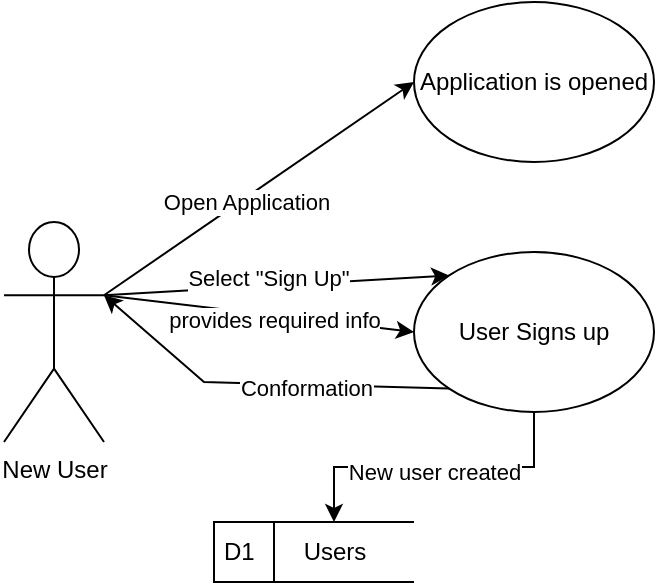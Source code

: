 <mxfile version="22.1.3" type="device">
  <diagram name="Page-1" id="j9-VOFZOFxkPh4TiHVFl">
    <mxGraphModel dx="1131" dy="985" grid="1" gridSize="10" guides="1" tooltips="1" connect="1" arrows="1" fold="1" page="1" pageScale="1" pageWidth="850" pageHeight="1100" math="0" shadow="0">
      <root>
        <mxCell id="0" />
        <mxCell id="1" parent="0" />
        <mxCell id="Z3RAVkEcWyjuXDu8gjnI-8" style="rounded=0;orthogonalLoop=1;jettySize=auto;html=1;exitX=1;exitY=0.333;exitDx=0;exitDy=0;exitPerimeter=0;entryX=0;entryY=0.5;entryDx=0;entryDy=0;" edge="1" parent="1" source="Z3RAVkEcWyjuXDu8gjnI-1" target="Z3RAVkEcWyjuXDu8gjnI-6">
          <mxGeometry relative="1" as="geometry" />
        </mxCell>
        <mxCell id="Z3RAVkEcWyjuXDu8gjnI-9" value="Open Application" style="edgeLabel;html=1;align=center;verticalAlign=middle;resizable=0;points=[];" vertex="1" connectable="0" parent="Z3RAVkEcWyjuXDu8gjnI-8">
          <mxGeometry x="0.003" y="6" relative="1" as="geometry">
            <mxPoint x="-4" y="12" as="offset" />
          </mxGeometry>
        </mxCell>
        <mxCell id="Z3RAVkEcWyjuXDu8gjnI-11" style="rounded=0;orthogonalLoop=1;jettySize=auto;html=1;exitX=1;exitY=0.333;exitDx=0;exitDy=0;exitPerimeter=0;entryX=0;entryY=0;entryDx=0;entryDy=0;" edge="1" parent="1" source="Z3RAVkEcWyjuXDu8gjnI-1" target="Z3RAVkEcWyjuXDu8gjnI-10">
          <mxGeometry relative="1" as="geometry" />
        </mxCell>
        <mxCell id="Z3RAVkEcWyjuXDu8gjnI-12" value="Select &quot;Sign Up&quot;" style="edgeLabel;html=1;align=center;verticalAlign=middle;resizable=0;points=[];" vertex="1" connectable="0" parent="Z3RAVkEcWyjuXDu8gjnI-11">
          <mxGeometry x="-0.048" y="4" relative="1" as="geometry">
            <mxPoint as="offset" />
          </mxGeometry>
        </mxCell>
        <mxCell id="Z3RAVkEcWyjuXDu8gjnI-13" style="rounded=0;orthogonalLoop=1;jettySize=auto;html=1;exitX=1;exitY=0.333;exitDx=0;exitDy=0;exitPerimeter=0;entryX=0;entryY=0.5;entryDx=0;entryDy=0;" edge="1" parent="1" source="Z3RAVkEcWyjuXDu8gjnI-1" target="Z3RAVkEcWyjuXDu8gjnI-10">
          <mxGeometry relative="1" as="geometry" />
        </mxCell>
        <mxCell id="Z3RAVkEcWyjuXDu8gjnI-14" value="provides required info" style="edgeLabel;html=1;align=center;verticalAlign=middle;resizable=0;points=[];" vertex="1" connectable="0" parent="Z3RAVkEcWyjuXDu8gjnI-13">
          <mxGeometry x="0.098" y="-2" relative="1" as="geometry">
            <mxPoint as="offset" />
          </mxGeometry>
        </mxCell>
        <mxCell id="Z3RAVkEcWyjuXDu8gjnI-1" value="New User" style="shape=umlActor;verticalLabelPosition=bottom;verticalAlign=top;html=1;outlineConnect=0;movable=1;resizable=1;rotatable=1;deletable=1;editable=1;locked=0;connectable=1;" vertex="1" parent="1">
          <mxGeometry x="263" y="370" width="50" height="110" as="geometry" />
        </mxCell>
        <mxCell id="Z3RAVkEcWyjuXDu8gjnI-6" value="Application is opened" style="ellipse;whiteSpace=wrap;html=1;" vertex="1" parent="1">
          <mxGeometry x="468" y="260" width="120" height="80" as="geometry" />
        </mxCell>
        <mxCell id="Z3RAVkEcWyjuXDu8gjnI-20" style="edgeStyle=orthogonalEdgeStyle;rounded=0;orthogonalLoop=1;jettySize=auto;html=1;exitX=0.5;exitY=1;exitDx=0;exitDy=0;" edge="1" parent="1" source="Z3RAVkEcWyjuXDu8gjnI-10" target="Z3RAVkEcWyjuXDu8gjnI-19">
          <mxGeometry relative="1" as="geometry" />
        </mxCell>
        <mxCell id="Z3RAVkEcWyjuXDu8gjnI-21" value="New user created" style="edgeLabel;html=1;align=center;verticalAlign=middle;resizable=0;points=[];" vertex="1" connectable="0" parent="Z3RAVkEcWyjuXDu8gjnI-20">
          <mxGeometry x="0.004" y="2" relative="1" as="geometry">
            <mxPoint as="offset" />
          </mxGeometry>
        </mxCell>
        <mxCell id="Z3RAVkEcWyjuXDu8gjnI-10" value="User Signs up" style="ellipse;whiteSpace=wrap;html=1;" vertex="1" parent="1">
          <mxGeometry x="468" y="385" width="120" height="80" as="geometry" />
        </mxCell>
        <mxCell id="Z3RAVkEcWyjuXDu8gjnI-16" style="rounded=0;orthogonalLoop=1;jettySize=auto;html=1;exitX=0;exitY=1;exitDx=0;exitDy=0;entryX=1;entryY=0.333;entryDx=0;entryDy=0;entryPerimeter=0;" edge="1" parent="1" source="Z3RAVkEcWyjuXDu8gjnI-10" target="Z3RAVkEcWyjuXDu8gjnI-1">
          <mxGeometry relative="1" as="geometry">
            <Array as="points">
              <mxPoint x="363" y="450" />
            </Array>
          </mxGeometry>
        </mxCell>
        <mxCell id="Z3RAVkEcWyjuXDu8gjnI-17" value="Conformation" style="edgeLabel;html=1;align=center;verticalAlign=middle;resizable=0;points=[];" vertex="1" connectable="0" parent="Z3RAVkEcWyjuXDu8gjnI-16">
          <mxGeometry x="-0.342" y="1" relative="1" as="geometry">
            <mxPoint x="-10" as="offset" />
          </mxGeometry>
        </mxCell>
        <mxCell id="Z3RAVkEcWyjuXDu8gjnI-18" value="D1" style="html=1;dashed=0;whiteSpace=wrap;shape=mxgraph.dfd.dataStoreID;align=left;spacingLeft=3;points=[[0,0],[0.5,0],[1,0],[0,0.5],[1,0.5],[0,1],[0.5,1],[1,1]];" vertex="1" parent="1">
          <mxGeometry x="368" y="520" width="100" height="30" as="geometry" />
        </mxCell>
        <mxCell id="Z3RAVkEcWyjuXDu8gjnI-19" value="Users" style="text;html=1;align=center;verticalAlign=middle;resizable=0;points=[];autosize=1;strokeColor=none;fillColor=none;" vertex="1" parent="1">
          <mxGeometry x="403" y="520" width="50" height="30" as="geometry" />
        </mxCell>
      </root>
    </mxGraphModel>
  </diagram>
</mxfile>
